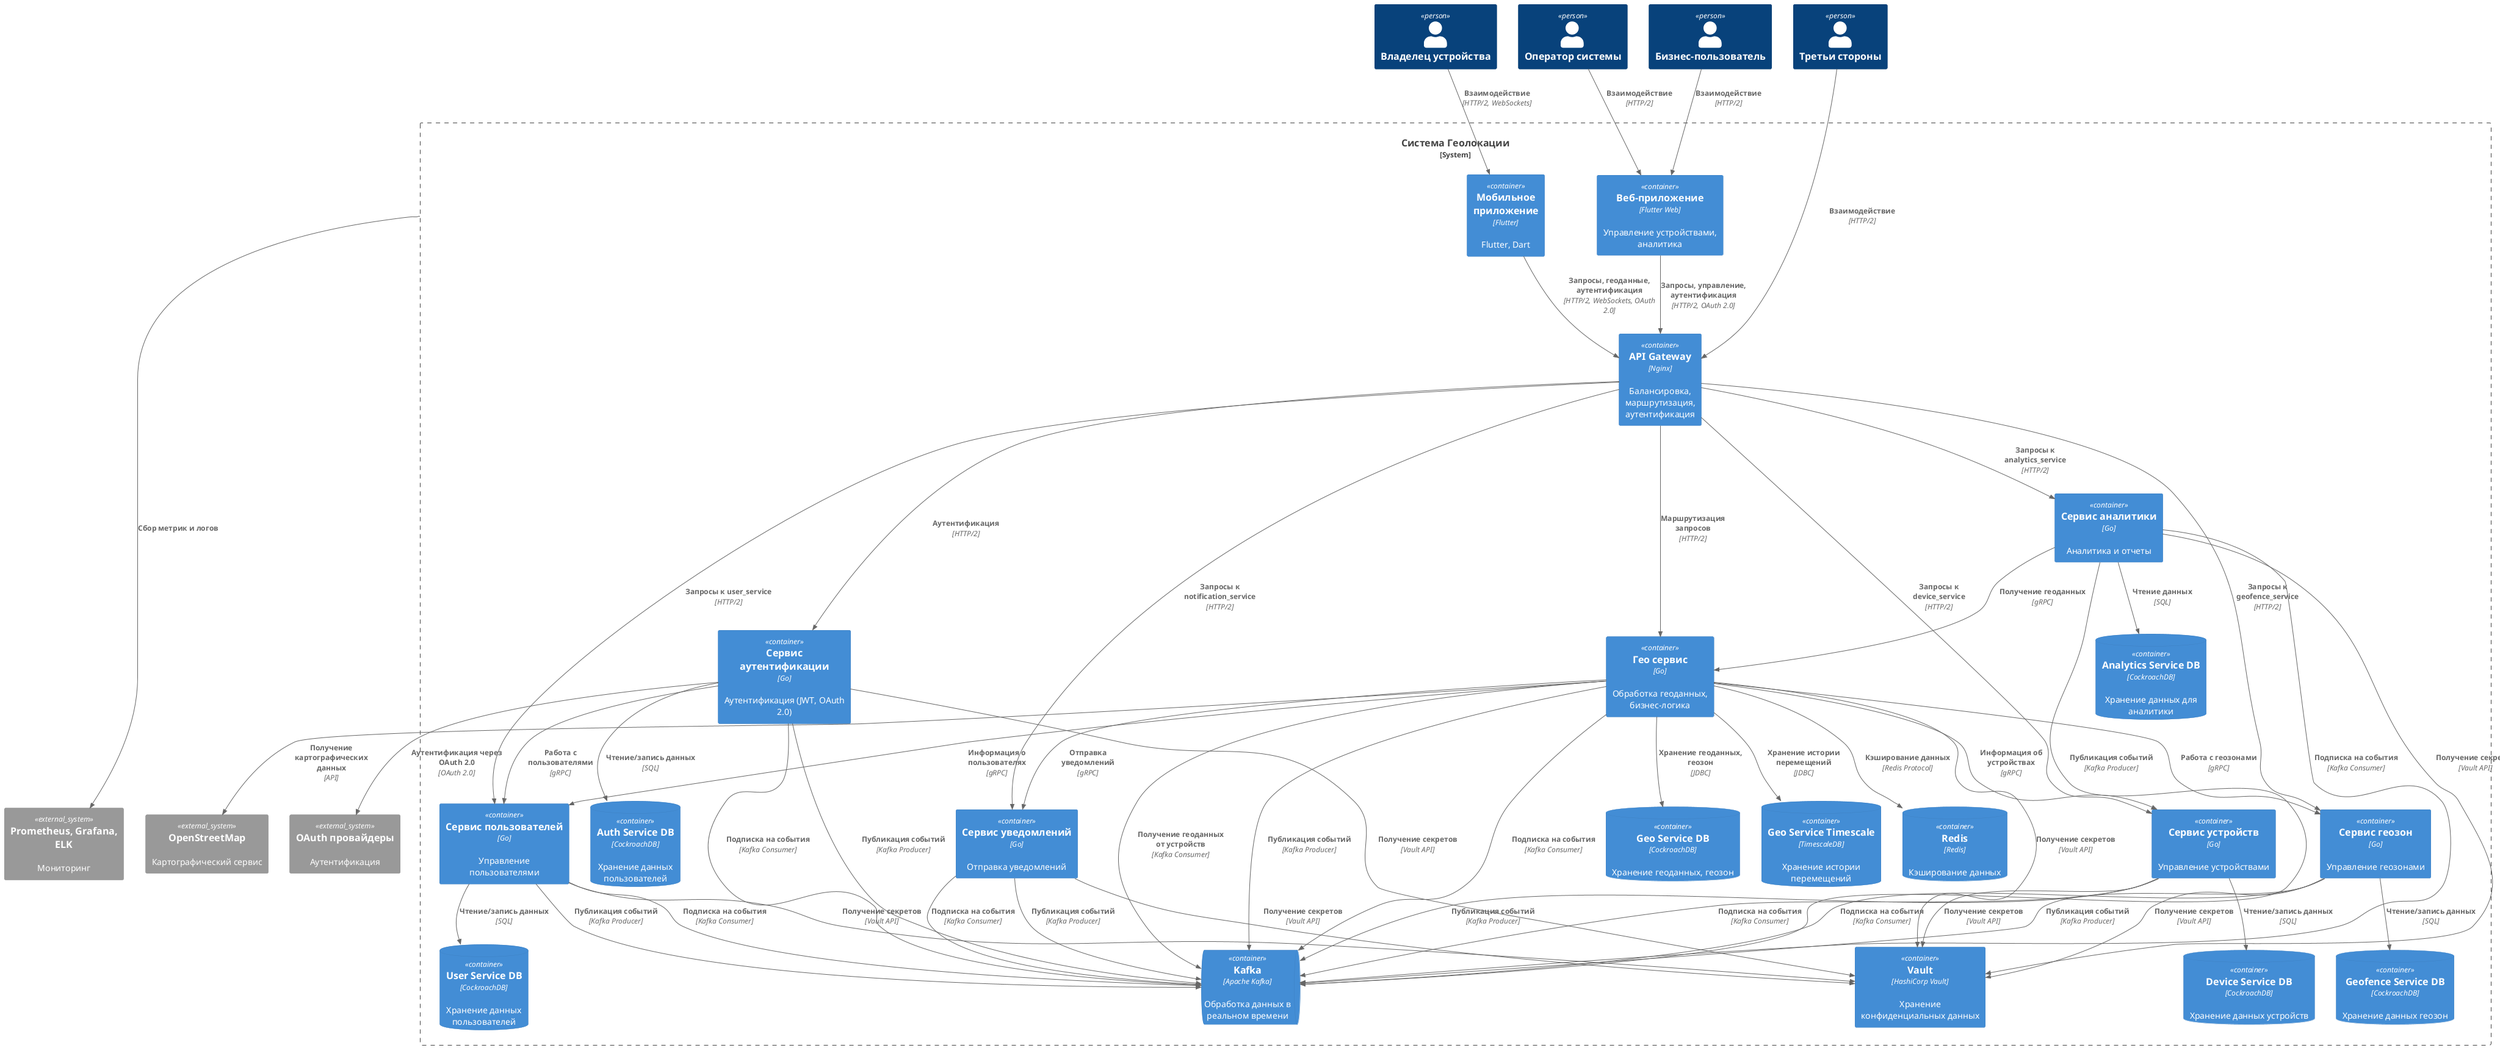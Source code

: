 @startuml Components
!include <C4/C4_Component>

' Акторы
together { 
  Person(device_owner, "Владелец устройства")
  Person(operator, "Оператор системы")
  Person(business_user, "Бизнес-пользователь")
  Person(third_party, "Третьи стороны")
}

System_Boundary(c1, "Система Геолокации") {
  ' Контейнеры
  Container(api_gateway, "API Gateway", "Nginx", "Балансировка, маршрутизация, аутентификация")
  Container(geo_service, "Гео сервис", "Go", "Обработка геоданных, бизнес-логика")
  Container(auth_service, "Сервис аутентификации", "Go", "Аутентификация (JWT, OAuth 2.0)")
  Container(user_service, "Сервис пользователей", "Go", "Управление пользователями")
  Container(device_service, "Сервис устройств", "Go", "Управление устройствами")
  Container(geofence_service, "Сервис геозон", "Go", "Управление геозонами")
  Container(notification_service, "Сервис уведомлений", "Go", "Отправка уведомлений")
  Container(analytics_service, "Сервис аналитики", "Go", "Аналитика и отчеты")
  Container(mobile_app, "Мобильное приложение", "Flutter", "Flutter, Dart")
  Container(web_app, "Веб-приложение", "Flutter Web", "Управление устройствами, аналитика")
  ContainerDb(geo_service_db, "Geo Service DB", "CockroachDB", "Хранение геоданных, геозон")
  ContainerDb(geo_service_timescale, "Geo Service Timescale", "TimescaleDB", "Хранение истории перемещений")
  ContainerDb(auth_service_db, "Auth Service DB", "CockroachDB", "Хранение данных пользователей")
  ContainerDb(user_service_db, "User Service DB", "CockroachDB", "Хранение данных пользователей")
  ContainerDb(device_service_db, "Device Service DB", "CockroachDB", "Хранение данных устройств")
  ContainerDb(geofence_service_db, "Geofence Service DB", "CockroachDB", "Хранение данных геозон")
  ContainerDb(analytics_service_db, "Analytics Service DB", "CockroachDB", "Хранение данных для аналитики")
  ContainerDb(redis, "Redis", "Redis", "Кэширование данных")
  ContainerQueue(kafka, "Kafka", "Apache Kafka", "Обработка данных в реальном времени")
  Container(vault, "Vault", "HashiCorp Vault", "Хранение конфиденциальных данных")

  ' Связи акторов с системой
  Rel(device_owner, mobile_app, "Взаимодействие", "HTTP/2, WebSockets")
  Rel(operator, web_app, "Взаимодействие", "HTTP/2")
  Rel(business_user, web_app, "Взаимодействие", "HTTP/2")
  Rel(third_party, api_gateway, "Взаимодействие", "HTTP/2")

  ' Связи внутри системы
  Rel(mobile_app, api_gateway, "Запросы, геоданные, аутентификация", "HTTP/2, WebSockets, OAuth 2.0")
  Rel(web_app, api_gateway, "Запросы, управление, аутентификация", "HTTP/2, OAuth 2.0")
  Rel(api_gateway, geo_service, "Маршрутизация запросов", "HTTP/2")
  Rel(api_gateway, auth_service, "Аутентификация", "HTTP/2")
  Rel(api_gateway, user_service, "Запросы к user_service", "HTTP/2")
  Rel(api_gateway, device_service, "Запросы к device_service", "HTTP/2")
  Rel(api_gateway, geofence_service, "Запросы к geofence_service", "HTTP/2")
  Rel(api_gateway, notification_service, "Запросы к notification_service", "HTTP/2")
  Rel(api_gateway, analytics_service, "Запросы к analytics_service", "HTTP/2")

  Rel(geo_service, geofence_service, "Работа с геозонами", "gRPC")
  Rel(geo_service, notification_service, "Отправка уведомлений", "gRPC")
  Rel(geo_service, device_service, "Информация об устройствах", "gRPC")
  Rel(geo_service, user_service, "Информация о пользователях", "gRPC")
  Rel(auth_service, user_service, "Работа с пользователями", "gRPC")
  Rel(analytics_service, geo_service, "Получение геоданных", "gRPC")

  Rel(geo_service, geo_service_db, "Хранение геоданных, геозон", "JDBC")
  Rel(geo_service, geo_service_timescale, "Хранение истории перемещений", "JDBC")
  Rel(geo_service, redis, "Кэширование данных", "Redis Protocol")
  Rel(geo_service, kafka, "Получение геоданных от устройств", "Kafka Consumer")
  Rel(geo_service, vault, "Получение секретов", "Vault API")

  Rel(auth_service, auth_service_db, "Чтение/запись данных", "SQL")
  Rel(auth_service, vault, "Получение секретов", "Vault API")

  Rel(user_service, user_service_db, "Чтение/запись данных", "SQL")
  Rel(user_service, vault, "Получение секретов", "Vault API")

  Rel(device_service, device_service_db, "Чтение/запись данных", "SQL")
  Rel(device_service, vault, "Получение секретов", "Vault API")

  Rel(geofence_service, geofence_service_db, "Чтение/запись данных", "SQL")
  Rel(geofence_service, vault, "Получение секретов", "Vault API")

  Rel(notification_service, vault, "Получение секретов", "Vault API")

  Rel(analytics_service, analytics_service_db, "Чтение данных", "SQL")
  Rel(analytics_service, vault, "Получение секретов", "Vault API")

    together {
      Rel(geo_service, kafka, "Публикация событий", "Kafka Producer")
      Rel(auth_service, kafka, "Публикация событий", "Kafka Producer")
      Rel(user_service, kafka, "Публикация событий", "Kafka Producer")
      Rel(device_service, kafka, "Публикация событий", "Kafka Producer")
      Rel(geofence_service, kafka, "Публикация событий", "Kafka Producer")
      Rel(notification_service, kafka, "Публикация событий", "Kafka Producer")
      Rel(analytics_service, kafka, "Публикация событий", "Kafka Producer")
      Rel(geo_service, kafka, "Подписка на события", "Kafka Consumer")
      Rel(auth_service, kafka, "Подписка на события", "Kafka Consumer")
      Rel(user_service, kafka, "Подписка на события", "Kafka Consumer")
      Rel(device_service, kafka, "Подписка на события", "Kafka Consumer")
      Rel(geofence_service, kafka, "Подписка на события", "Kafka Consumer")
      Rel(notification_service, kafka, "Подписка на события", "Kafka Consumer")
      Rel(analytics_service, kafka, "Подписка на события", "Kafka Consumer")
    }
}

together {
  System_Ext(openstreetmap, "OpenStreetMap", "Картографический сервис")
  System_Ext(oauth_providers, "OAuth провайдеры", "Аутентификация")
  System_Ext(monitoring_tools, "Prometheus, Grafana, ELK", "Мониторинг")
}

together {
  Rel(geo_service, openstreetmap, "Получение картографических данных", "API")
  Rel(auth_service, oauth_providers, "Аутентификация через OAuth 2.0", "OAuth 2.0")
  Rel(c1, monitoring_tools,"Сбор метрик и логов", "")
}
@enduml
